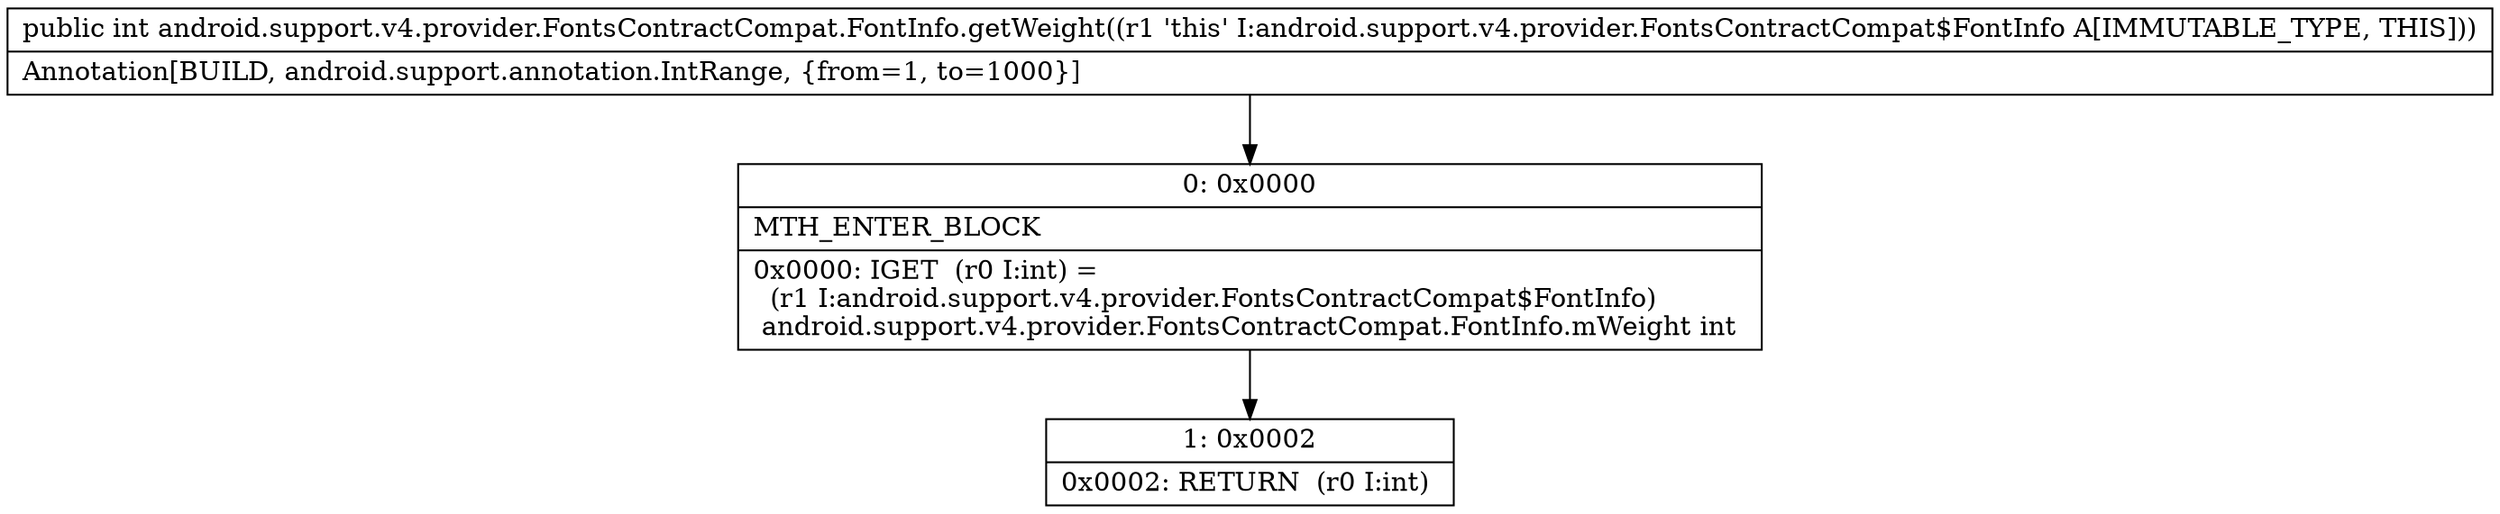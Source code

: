 digraph "CFG forandroid.support.v4.provider.FontsContractCompat.FontInfo.getWeight()I" {
Node_0 [shape=record,label="{0\:\ 0x0000|MTH_ENTER_BLOCK\l|0x0000: IGET  (r0 I:int) = \l  (r1 I:android.support.v4.provider.FontsContractCompat$FontInfo)\l android.support.v4.provider.FontsContractCompat.FontInfo.mWeight int \l}"];
Node_1 [shape=record,label="{1\:\ 0x0002|0x0002: RETURN  (r0 I:int) \l}"];
MethodNode[shape=record,label="{public int android.support.v4.provider.FontsContractCompat.FontInfo.getWeight((r1 'this' I:android.support.v4.provider.FontsContractCompat$FontInfo A[IMMUTABLE_TYPE, THIS]))  | Annotation[BUILD, android.support.annotation.IntRange, \{from=1, to=1000\}]\l}"];
MethodNode -> Node_0;
Node_0 -> Node_1;
}

